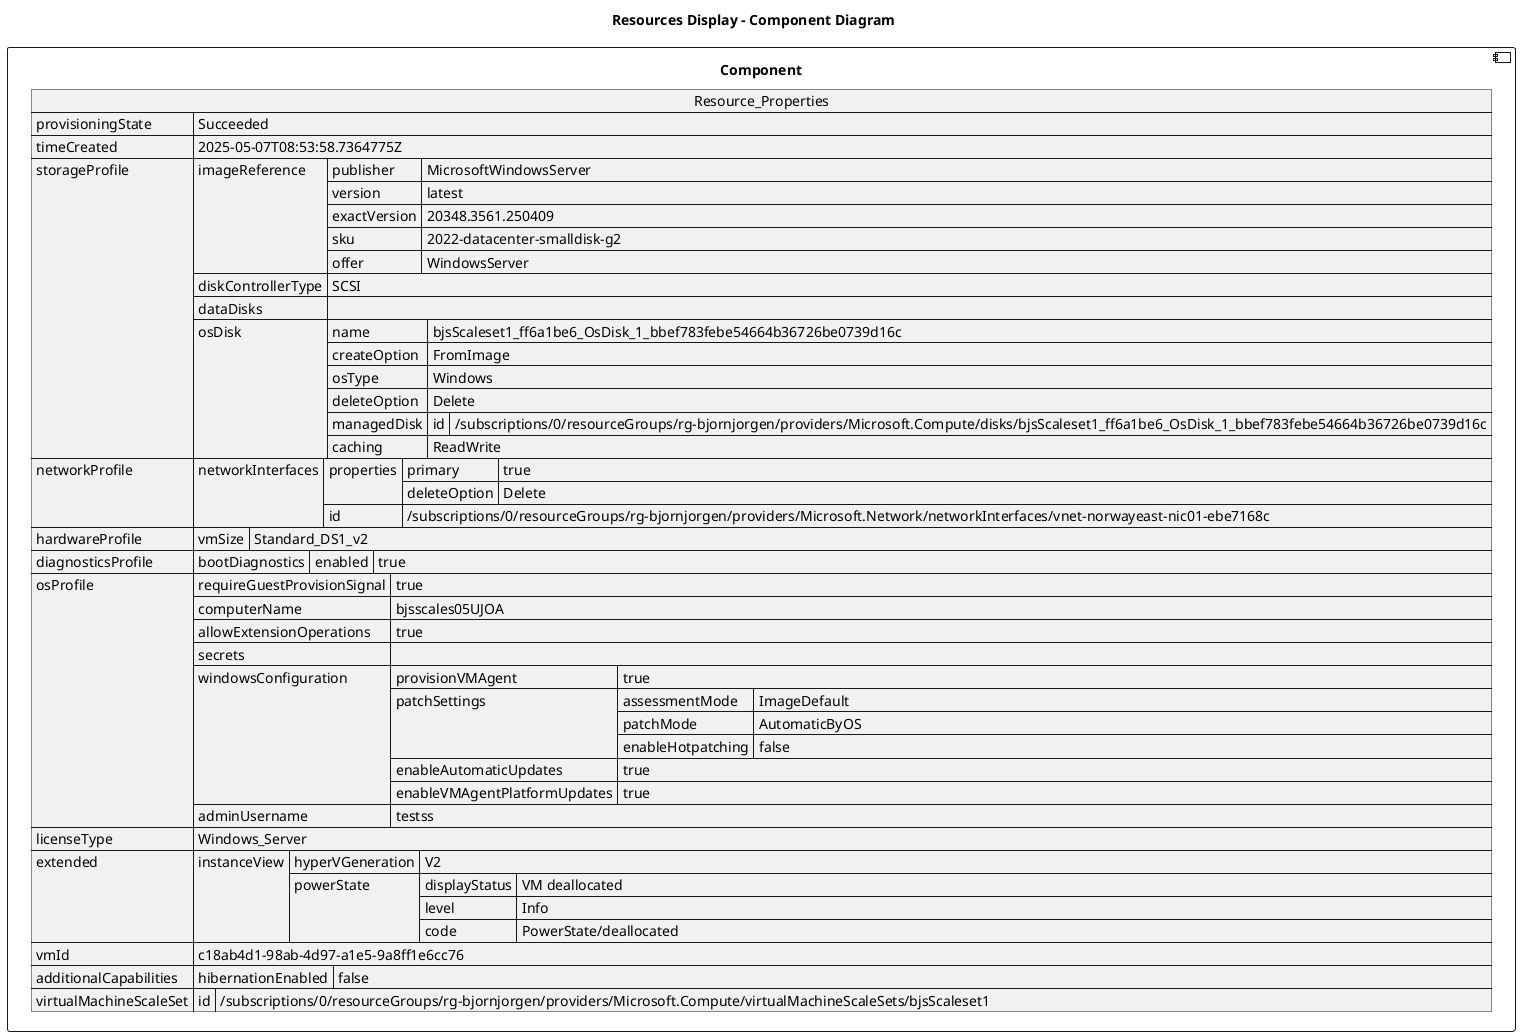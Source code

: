 @startuml

title Resources Display - Component Diagram

component Component {

json  Resource_Properties {
  "provisioningState": "Succeeded",
  "timeCreated": "2025-05-07T08:53:58.7364775Z",
  "storageProfile": {
    "imageReference": {
      "publisher": "MicrosoftWindowsServer",
      "version": "latest",
      "exactVersion": "20348.3561.250409",
      "sku": "2022-datacenter-smalldisk-g2",
      "offer": "WindowsServer"
    },
    "diskControllerType": "SCSI",
    "dataDisks": [],
    "osDisk": {
      "name": "bjsScaleset1_ff6a1be6_OsDisk_1_bbef783febe54664b36726be0739d16c",
      "createOption": "FromImage",
      "osType": "Windows",
      "deleteOption": "Delete",
      "managedDisk": {
        "id": "/subscriptions/0/resourceGroups/rg-bjornjorgen/providers/Microsoft.Compute/disks/bjsScaleset1_ff6a1be6_OsDisk_1_bbef783febe54664b36726be0739d16c"
      },
      "caching": "ReadWrite"
    }
  },
  "networkProfile": {
    "networkInterfaces": [
      {
        "properties": {
          "primary": true,
          "deleteOption": "Delete"
        },
        "id": "/subscriptions/0/resourceGroups/rg-bjornjorgen/providers/Microsoft.Network/networkInterfaces/vnet-norwayeast-nic01-ebe7168c"
      }
    ]
  },
  "hardwareProfile": {
    "vmSize": "Standard_DS1_v2"
  },
  "diagnosticsProfile": {
    "bootDiagnostics": {
      "enabled": true
    }
  },
  "osProfile": {
    "requireGuestProvisionSignal": true,
    "computerName": "bjsscales05UJOA",
    "allowExtensionOperations": true,
    "secrets": [],
    "windowsConfiguration": {
      "provisionVMAgent": true,
      "patchSettings": {
        "assessmentMode": "ImageDefault",
        "patchMode": "AutomaticByOS",
        "enableHotpatching": false
      },
      "enableAutomaticUpdates": true,
      "enableVMAgentPlatformUpdates": true
    },
    "adminUsername": "testss"
  },
  "licenseType": "Windows_Server",
  "extended": {
    "instanceView": {
      "hyperVGeneration": "V2",
      "powerState": {
        "displayStatus": "VM deallocated",
        "level": "Info",
        "code": "PowerState/deallocated"
      }
    }
  },
  "vmId": "c18ab4d1-98ab-4d97-a1e5-9a8ff1e6cc76",
  "additionalCapabilities": {
    "hibernationEnabled": false
  },
  "virtualMachineScaleSet": {
    "id": "/subscriptions/0/resourceGroups/rg-bjornjorgen/providers/Microsoft.Compute/virtualMachineScaleSets/bjsScaleset1"
  }
}
}
@enduml
